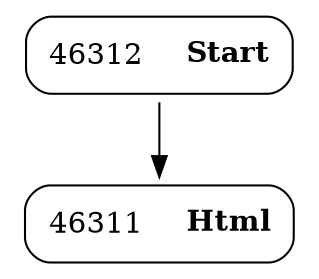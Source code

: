digraph ast {
node [shape=none];
46311 [label=<<TABLE border='1' cellspacing='0' cellpadding='10' style='rounded' ><TR><TD border='0'>46311</TD><TD border='0'><B>Html</B></TD></TR></TABLE>>];
46312 [label=<<TABLE border='1' cellspacing='0' cellpadding='10' style='rounded' ><TR><TD border='0'>46312</TD><TD border='0'><B>Start</B></TD></TR></TABLE>>];
46312 -> 46311 [weight=2];
}
